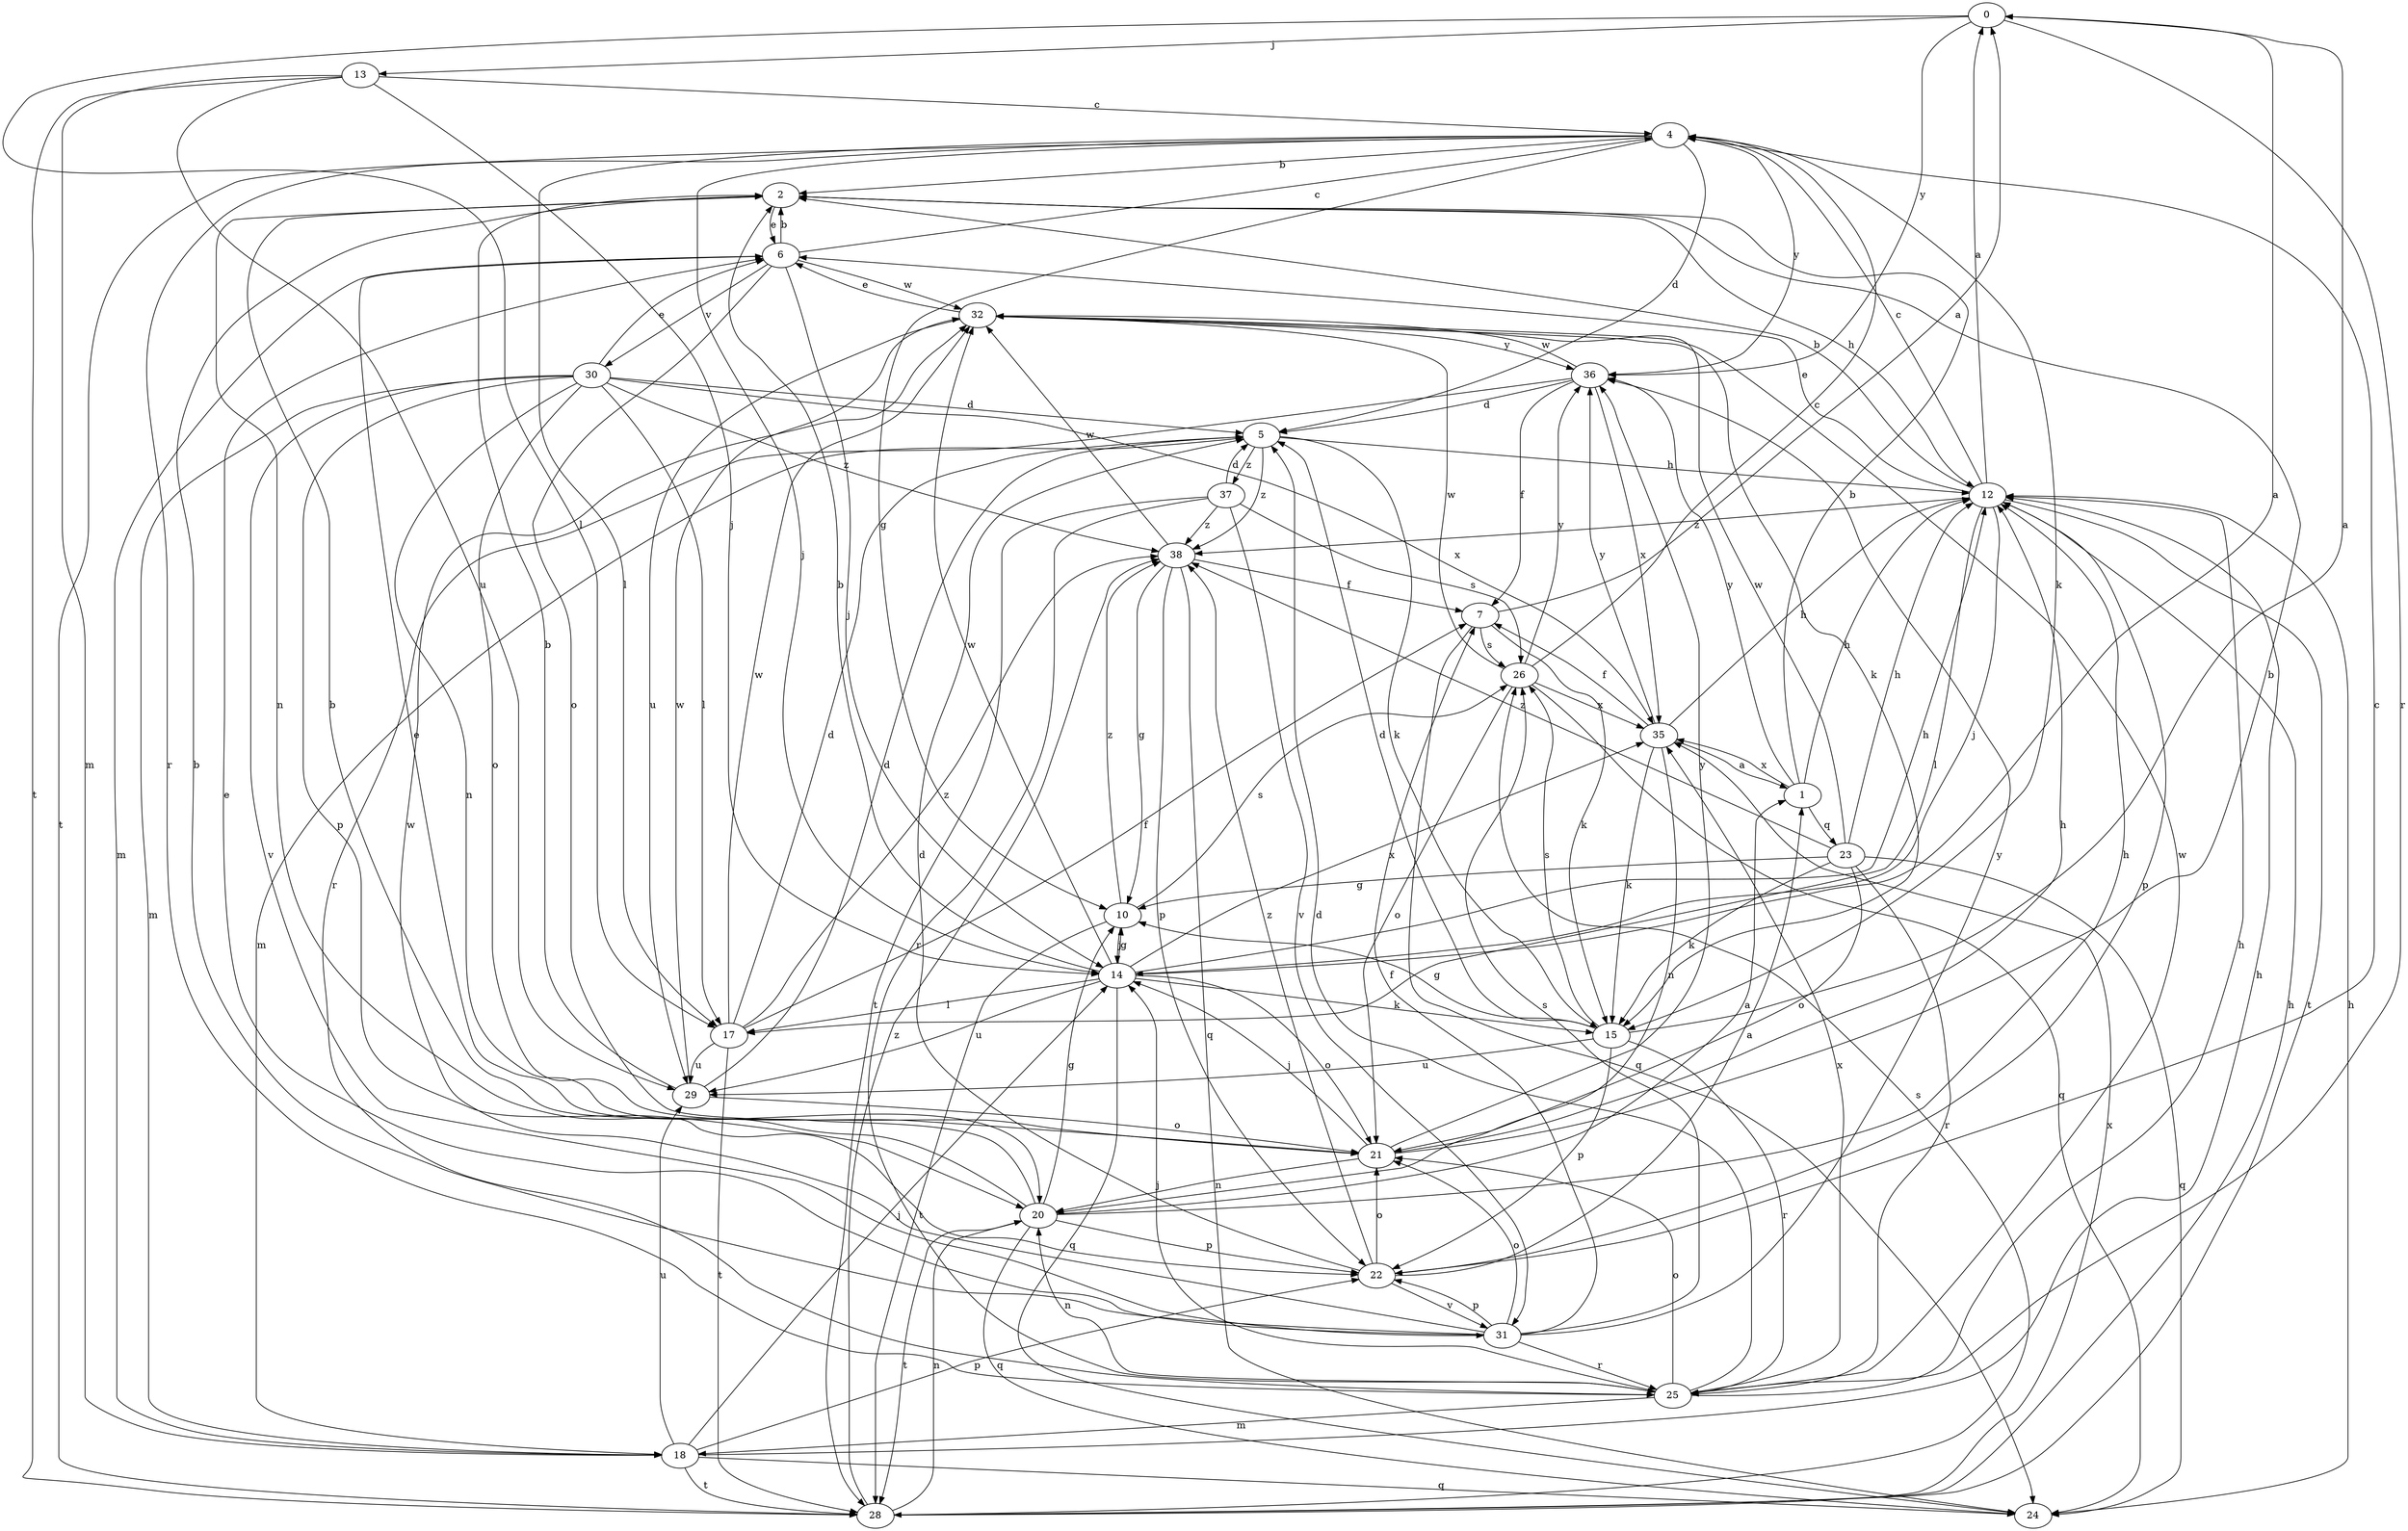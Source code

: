 strict digraph  {
0;
1;
2;
4;
5;
6;
7;
10;
12;
13;
14;
15;
17;
18;
20;
21;
22;
23;
24;
25;
26;
28;
29;
30;
31;
32;
35;
36;
37;
38;
0 -> 13  [label=j];
0 -> 17  [label=l];
0 -> 25  [label=r];
0 -> 36  [label=y];
1 -> 2  [label=b];
1 -> 12  [label=h];
1 -> 23  [label=q];
1 -> 35  [label=x];
1 -> 36  [label=y];
2 -> 6  [label=e];
2 -> 12  [label=h];
2 -> 20  [label=n];
4 -> 2  [label=b];
4 -> 5  [label=d];
4 -> 10  [label=g];
4 -> 14  [label=j];
4 -> 15  [label=k];
4 -> 17  [label=l];
4 -> 25  [label=r];
4 -> 28  [label=t];
4 -> 36  [label=y];
5 -> 12  [label=h];
5 -> 15  [label=k];
5 -> 18  [label=m];
5 -> 37  [label=z];
5 -> 38  [label=z];
6 -> 2  [label=b];
6 -> 4  [label=c];
6 -> 14  [label=j];
6 -> 18  [label=m];
6 -> 21  [label=o];
6 -> 30  [label=v];
6 -> 32  [label=w];
7 -> 0  [label=a];
7 -> 15  [label=k];
7 -> 24  [label=q];
7 -> 26  [label=s];
10 -> 14  [label=j];
10 -> 26  [label=s];
10 -> 28  [label=t];
10 -> 38  [label=z];
12 -> 0  [label=a];
12 -> 2  [label=b];
12 -> 4  [label=c];
12 -> 6  [label=e];
12 -> 14  [label=j];
12 -> 17  [label=l];
12 -> 22  [label=p];
12 -> 28  [label=t];
12 -> 38  [label=z];
13 -> 4  [label=c];
13 -> 14  [label=j];
13 -> 18  [label=m];
13 -> 28  [label=t];
13 -> 29  [label=u];
14 -> 0  [label=a];
14 -> 2  [label=b];
14 -> 10  [label=g];
14 -> 12  [label=h];
14 -> 15  [label=k];
14 -> 17  [label=l];
14 -> 21  [label=o];
14 -> 24  [label=q];
14 -> 29  [label=u];
14 -> 32  [label=w];
14 -> 35  [label=x];
15 -> 0  [label=a];
15 -> 5  [label=d];
15 -> 10  [label=g];
15 -> 22  [label=p];
15 -> 25  [label=r];
15 -> 26  [label=s];
15 -> 29  [label=u];
17 -> 5  [label=d];
17 -> 7  [label=f];
17 -> 28  [label=t];
17 -> 29  [label=u];
17 -> 32  [label=w];
17 -> 38  [label=z];
18 -> 12  [label=h];
18 -> 14  [label=j];
18 -> 22  [label=p];
18 -> 24  [label=q];
18 -> 28  [label=t];
18 -> 29  [label=u];
20 -> 1  [label=a];
20 -> 2  [label=b];
20 -> 6  [label=e];
20 -> 10  [label=g];
20 -> 12  [label=h];
20 -> 22  [label=p];
20 -> 24  [label=q];
20 -> 28  [label=t];
21 -> 2  [label=b];
21 -> 12  [label=h];
21 -> 14  [label=j];
21 -> 20  [label=n];
21 -> 36  [label=y];
22 -> 1  [label=a];
22 -> 4  [label=c];
22 -> 5  [label=d];
22 -> 21  [label=o];
22 -> 31  [label=v];
22 -> 38  [label=z];
23 -> 10  [label=g];
23 -> 12  [label=h];
23 -> 15  [label=k];
23 -> 21  [label=o];
23 -> 24  [label=q];
23 -> 25  [label=r];
23 -> 32  [label=w];
23 -> 38  [label=z];
24 -> 12  [label=h];
25 -> 5  [label=d];
25 -> 12  [label=h];
25 -> 14  [label=j];
25 -> 18  [label=m];
25 -> 20  [label=n];
25 -> 21  [label=o];
25 -> 32  [label=w];
25 -> 35  [label=x];
26 -> 4  [label=c];
26 -> 21  [label=o];
26 -> 24  [label=q];
26 -> 32  [label=w];
26 -> 35  [label=x];
26 -> 36  [label=y];
28 -> 12  [label=h];
28 -> 20  [label=n];
28 -> 26  [label=s];
28 -> 35  [label=x];
28 -> 38  [label=z];
29 -> 2  [label=b];
29 -> 5  [label=d];
29 -> 21  [label=o];
29 -> 32  [label=w];
30 -> 5  [label=d];
30 -> 6  [label=e];
30 -> 17  [label=l];
30 -> 18  [label=m];
30 -> 20  [label=n];
30 -> 21  [label=o];
30 -> 22  [label=p];
30 -> 31  [label=v];
30 -> 35  [label=x];
30 -> 38  [label=z];
31 -> 2  [label=b];
31 -> 6  [label=e];
31 -> 7  [label=f];
31 -> 21  [label=o];
31 -> 22  [label=p];
31 -> 25  [label=r];
31 -> 26  [label=s];
31 -> 32  [label=w];
31 -> 36  [label=y];
32 -> 6  [label=e];
32 -> 15  [label=k];
32 -> 29  [label=u];
32 -> 36  [label=y];
35 -> 1  [label=a];
35 -> 7  [label=f];
35 -> 12  [label=h];
35 -> 15  [label=k];
35 -> 20  [label=n];
35 -> 36  [label=y];
36 -> 5  [label=d];
36 -> 7  [label=f];
36 -> 25  [label=r];
36 -> 32  [label=w];
36 -> 35  [label=x];
37 -> 5  [label=d];
37 -> 25  [label=r];
37 -> 26  [label=s];
37 -> 28  [label=t];
37 -> 31  [label=v];
37 -> 38  [label=z];
38 -> 7  [label=f];
38 -> 10  [label=g];
38 -> 22  [label=p];
38 -> 24  [label=q];
38 -> 32  [label=w];
}
